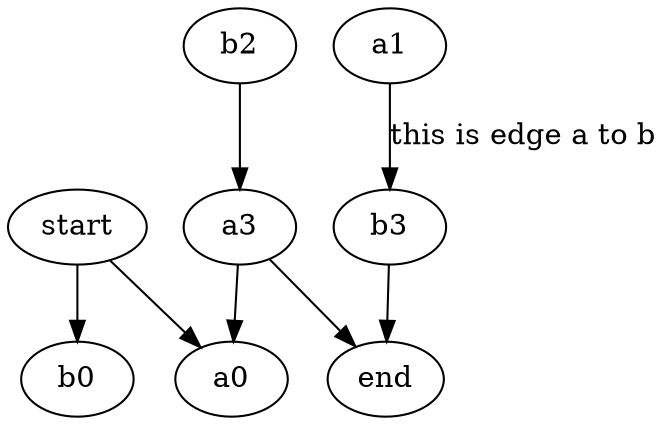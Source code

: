 digraph {

	start -> a0
	start -> b0
	a1 -> b3 [ label = "this is edge a to b"]
	b2 -> a3
	a3 -> a0
	a3 -> end
	b3 -> end

}
